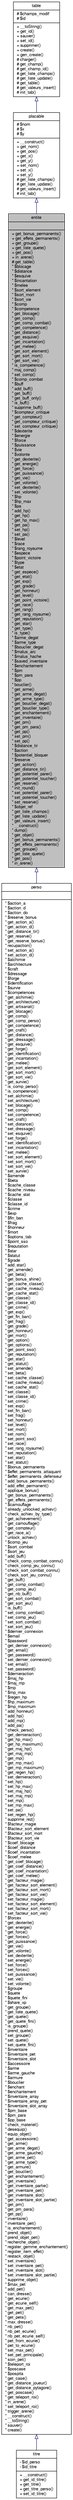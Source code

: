 digraph G
{
  bgcolor="transparent";
  edge [fontname="FreeSans",fontsize="10",labelfontname="FreeSans",labelfontsize="10"];
  node [fontname="FreeSans",fontsize="10",shape=record];
  Node1 [label="{entite\n||+ get_bonus_permanents()\l+ get_effets_permanents()\l+ get_groupe()\l+ get_liste_quete()\l+ get_pos()\l+ in_arene()\l# get_table()\l* $blocage\l* $distance\l* $esquive\l* $incantation\l* $melee\l* $sort_element\l* $sort_mort\l* $sort_vie\l* $comp\l* $competence\l* get_blocage()\l* get_comp()\l* get_comp_combat()\l* get_competence()\l* get_distance()\l* get_esquive()\l* get_incantation()\l* get_melee()\l* get_sort_element()\l* get_sort_mort()\l* get_sort_vie()\l* is_competence()\l* maj_comp()\l* set_comp()\l* $comp_combat\l* $buff\l* add_buff()\l* get_buff()\l* get_buff_only()\l* is_buff()\l* supprime_buff()\l* $compteur_critique\l* get_compteur()\l* get_compteur_critique()\l* set_compteur_critique()\l* $dexterite\l* $energie\l* $force\l* $puissance\l* $vie\l* $volonte\l* get_dexterite()\l* get_energie()\l* get_force()\l* get_puissance()\l* get_vie()\l* get_volonte()\l* set_dexterite()\l* set_volonte()\l* $hp\l* $hp_max\l* $pa\l* add_hp()\l* get_hp()\l* get_hp_max()\l* get_pa()\l* set_hp()\l* set_pa()\l* $level\l* $race\l* $rang_royaume\l* $espece\l* $point_victoire\l* $type\l* $etat\l* get_espece()\l* get_etat()\l* get_exp()\l* get_grade()\l* get_honneur()\l* get_level()\l* get_point_victoire()\l* get_race()\l* get_rang()\l* get_rang_royaume()\l* get_reputation()\l* get_star()\l* get_type()\l* is_type()\l* $arme_degat\l* $arme_type\l* $bouclier_degat\l* $malus_arc\l* $malus_hache\l* $saved_inventaire\l* $enchantement\l* $pm\l* $pm_para\l* $pp\l* bouclier()\l* get_arme()\l* get_arme_degat()\l* get_arme_type()\l* get_bouclier_degat()\l* get_bouclier_type()\l* get_enchantement()\l* get_inventaire()\l* get_pm()\l* get_pm_para()\l* get_pp()\l* set_pm()\l* set_pp()\l* $distance_tir\l* $action\l* $potentiel_bloquer\l* $reserve\l* get_action()\l* get_distance_tir()\l* get_potentiel_parer()\l* get_potentiel_toucher()\l* get_reserve()\l* init_round()\l* set_potentiel_parer()\l* set_potentiel_toucher()\l* set_reserve()\l* $objet_ref\l* get_liste_champs()\l* get_liste_update()\l* get_valeurs_insert()\l* __construct()\l* dump()\l* get_objet()\l* get_bonus_permanents()\l* get_effets_permanents()\l* get_groupe()\l* get_liste_quete()\l* get_pos()\l* in_arene()\l}",height=0.2,width=0.4,color="black", fillcolor="grey75", style="filled" fontcolor="black"];
  Node2 -> Node1 [dir=back,color="midnightblue",fontsize="10",style="solid",arrowtail="empty",fontname="FreeSans"];
  Node2 [label="{placable\n|# $nom\l# $x\l# $y\l|+ __construct()\l+ get_nom()\l+ get_pos()\l+ get_x()\l+ get_y()\l+ set_nom()\l+ set_x()\l+ set_y()\l# get_liste_champs()\l# get_liste_update()\l# get_valeurs_insert()\l# init_tab()\l}",height=0.2,width=0.4,color="black",URL="$classplacable.html",tooltip="Classe Abstraite placable Cette classe à pour but de définir ce qu&#39;est un objet..."];
  Node3 -> Node2 [dir=back,color="midnightblue",fontsize="10",style="solid",arrowtail="empty",fontname="FreeSans"];
  Node3 [label="{table\n|# $champs_modif\l# $id\l|+ __toString()\l+ get_id()\l+ sauver()\l+ set_id()\l+ supprimer()\l+ create()\l+ gen_create()\l# charger()\l# get_champ()\l# get_champ_id()\l# get_liste_champs()\l# get_liste_update()\l# get_table()\l# get_valeurs_insert()\l# init_tab()\l}",height=0.2,width=0.4,color="black",URL="$classtable.html",tooltip="Classe de base pour les objets représentant un élément d&#39;une table dans la..."];
  Node1 -> Node4 [dir=back,color="midnightblue",fontsize="10",style="solid",arrowtail="empty",fontname="FreeSans"];
  Node4 [label="{perso\n||* $action_a\l* $action_d\l* $action_do\l* $reserve_bonus\l* get_action_a()\l* get_action_d()\l* get_distance_tir()\l* get_reserve()\l* get_reserve_bonus()\l* recupaction()\l* set_action_a()\l* set_action_d()\l* $alchimie\l* $architecture\l* $craft\l* $dressage\l* $forge\l* $identification\l* $survie\l* $competences\l* get_alchimie()\l* get_architecture()\l* get_artisanat()\l* get_blocage()\l* get_comp()\l* get_comp_perso()\l* get_competence()\l* get_craft()\l* get_distance()\l* get_dressage()\l* get_esquive()\l* get_forge()\l* get_identification()\l* get_incantation()\l* get_melee()\l* get_sort_element()\l* get_sort_mort()\l* get_sort_vie()\l* get_survie()\l* is_comp_perso()\l* is_competence()\l* set_alchimie()\l* set_architecture()\l* set_blocage()\l* set_comp()\l* set_competence()\l* set_craft()\l* set_distance()\l* set_dressage()\l* set_esquive()\l* set_forge()\l* set_identification()\l* set_incantation()\l* set_melee()\l* set_sort_element()\l* set_sort_mort()\l* set_sort_vie()\l* set_survie()\l* $amende\l* $beta\l* $cache_classe\l* $cache_niveau\l* $cache_stat\l* $classe\l* $classe_id\l* $crime\l* $exp\l* $fin_ban\l* $frag\l* $honneur\l* $mort\l* $options_tab\l* $point_sso\l* $reputation\l* $star\l* $statut\l* $grade\l* add_star()\l* get_amende()\l* get_beta()\l* get_bonus_shine()\l* get_cache_classe()\l* get_cache_niveau()\l* get_cache_stat()\l* get_classe()\l* get_classe_id()\l* get_crime()\l* get_exp()\l* get_fin_ban()\l* get_frag()\l* get_grade()\l* get_honneur()\l* get_mort()\l* get_option()\l* get_options()\l* get_point_sso()\l* get_reputation()\l* get_star()\l* get_statut()\l* set_amende()\l* set_beta()\l* set_cache_classe()\l* set_cache_niveau()\l* set_cache_stat()\l* set_classe()\l* set_classe_id()\l* set_crime()\l* set_exp()\l* set_fin_ban()\l* set_frag()\l* set_honneur()\l* set_level()\l* set_mort()\l* set_nom()\l* set_point_sso()\l* set_race()\l* set_rang_royaume()\l* set_reputation()\l* set_star()\l* set_statut()\l* $bonus_permanents\l* $effet_permanents_attaquant\l* $effet_permanents_defenseur\l* add_bonus_permanents()\l* add_effet_permanent()\l* applique_bonus()\l* get_bonus_permanents()\l* get_effets_permanents()\l* $camouflage\l* already_unlocked_achiev()\l* check_achiev_by_type()\l* get_achievement()\l* get_camouflage()\l* get_compteur()\l* get_race_a()\l* unlock_achiev()\l* $comp_jeu\l* $sort_combat\l* $sort_jeu\l* add_buff()\l* check_comp_combat_connu()\l* check_comp_jeu_connu()\l* check_sort_combat_connu()\l* check_sort_jeu_connu()\l* get_buff()\l* get_comp_combat()\l* get_comp_jeu()\l* get_nb_buff()\l* get_sort_combat()\l* get_sort_jeu()\l* is_buff()\l* set_comp_combat()\l* set_comp_jeu()\l* set_sort_combat()\l* set_sort_jeu()\l* $dernier_connexion\l* $email\l* $password\l* get_dernier_connexion()\l* get_email()\l* get_password()\l* set_dernier_connexion()\l* set_email()\l* set_password()\l* $dernieraction\l* $maj_hp\l* $maj_mp\l* $mp\l* $mp_max\l* $regen_hp\l* $hp_maximum\l* $mp_maximum\l* add_honneur()\l* add_hp()\l* add_mp()\l* add_pa()\l* check_perso()\l* get_dernieraction()\l* get_hp_max()\l* get_hp_maximum()\l* get_maj_hp()\l* get_maj_mp()\l* get_mp()\l* get_mp_max()\l* get_mp_maximum()\l* get_regen_hp()\l* set_dernieraction()\l* set_hp()\l* set_hp_max()\l* set_maj_hp()\l* set_maj_mp()\l* set_mp()\l* set_mp_max()\l* set_pa()\l* set_regen_hp()\l* supprime_rez()\l* $facteur_magie\l* $facteur_sort_element\l* $facteur_sort_mort\l* $facteur_sort_vie\l* $coef_blocage\l* $coef_distance\l* $coef_incantation\l* $coef_melee\l* get_coef_blocage()\l* get_coef_distance()\l* get_coef_incantation()\l* get_coef_melee()\l* get_facteur_magie()\l* get_facteur_sort_element()\l* get_facteur_sort_mort()\l* get_facteur_sort_vie()\l* set_facteur_magie()\l* set_facteur_sort_element()\l* set_facteur_sort_mort()\l* set_facteur_sort_vie()\l* $forcex\l* get_dexterite()\l* get_energie()\l* get_force()\l* get_forcex()\l* get_puissance()\l* get_vie()\l* get_volonte()\l* set_dexterite()\l* set_energie()\l* set_force()\l* set_forcex()\l* set_puissance()\l* set_vie()\l* set_volonte()\l* $groupe\l* $quete\l* $quete_fini\l* $share_xp\l* get_groupe()\l* get_liste_quete()\l* get_quete()\l* get_quete_fini()\l* is_groupe()\l* prend_quete()\l* set_groupe()\l* set_quete()\l* set_quete_fini()\l* $inventaire\l* $inventaire_pet\l* $inventaire_slot\l* $accessoire\l* $arme\l* $arme_gauche\l* $armure\l* $bouclier\l* $enchant\l* $enchantement\l* $inventaire_array\l* $inventaire_array_pet\l* $inventaire_slot_array\l* $pm_base\l* $pm_para\l* $pp_base\l* check_materiel()\l* desequip()\l* equip_objet()\l* get_accessoire()\l* get_arme()\l* get_arme_degat()\l* get_arme_gauche()\l* get_arme_pet()\l* get_arme_type()\l* get_armure()\l* get_bouclier()\l* get_enchantement()\l* get_inventaire()\l* get_inventaire_partie()\l* get_inventaire_pet()\l* get_inventaire_slot()\l* get_inventaire_slot_partie()\l* get_pm()\l* get_pm_para()\l* get_pp()\l* inventaire()\l* inventaire_pet()\l* is_enchantement()\l* prend_objet()\l* prend_objet_pet()\l* recherche_objet()\l* register_gemme_enchantement()\l* register_item_effet()\l* restack_objet()\l* set_inventaire()\l* set_inventaire_pet()\l* set_inventaire_slot()\l* set_inventaire_slot_partie()\l* supprime_objet()\l* $max_pet\l* add_pet()\l* can_dresse()\l* get_ecurie()\l* get_ecurie_self()\l* get_max_pet()\l* get_pet()\l* get_pets()\l* max_dresse()\l* nb_pet()\l* nb_pet_ecurie()\l* nb_pet_ecurie_self()\l* pet_from_ecurie()\l* pet_to_ecurie()\l* set_max_pet()\l* set_pet_principale()\l* soin_pet()\l* $teleport_roi\l* $poscase\l* $pospita\l* get_case()\l* get_distance_joueur()\l* get_distance_pytagore()\l* get_poscase()\l* get_teleport_roi()\l* in_arene()\l* set_teleport_roi()\l* trigger_arene()\l* __construct()\l* __toString()\l* sauver()\l* create()\l}",height=0.2,width=0.4,color="black",URL="$classperso.html",tooltip="Classe représentant un personnage joueur."];
  Node4 -> Node5 [dir=back,color="midnightblue",fontsize="10",style="solid",arrowtail="empty",fontname="FreeSans"];
  Node5 [label="{titre\n|- $id_perso\l- $id_titre\l|+ __construct()\l+ get_id_titre()\l+ get_titre()\l+ get_titre_perso()\l+ set_id_titre()\l}",height=0.2,width=0.4,color="black",URL="$classtitre.html",tooltip="Classe représentant un titre joueur."];
}
